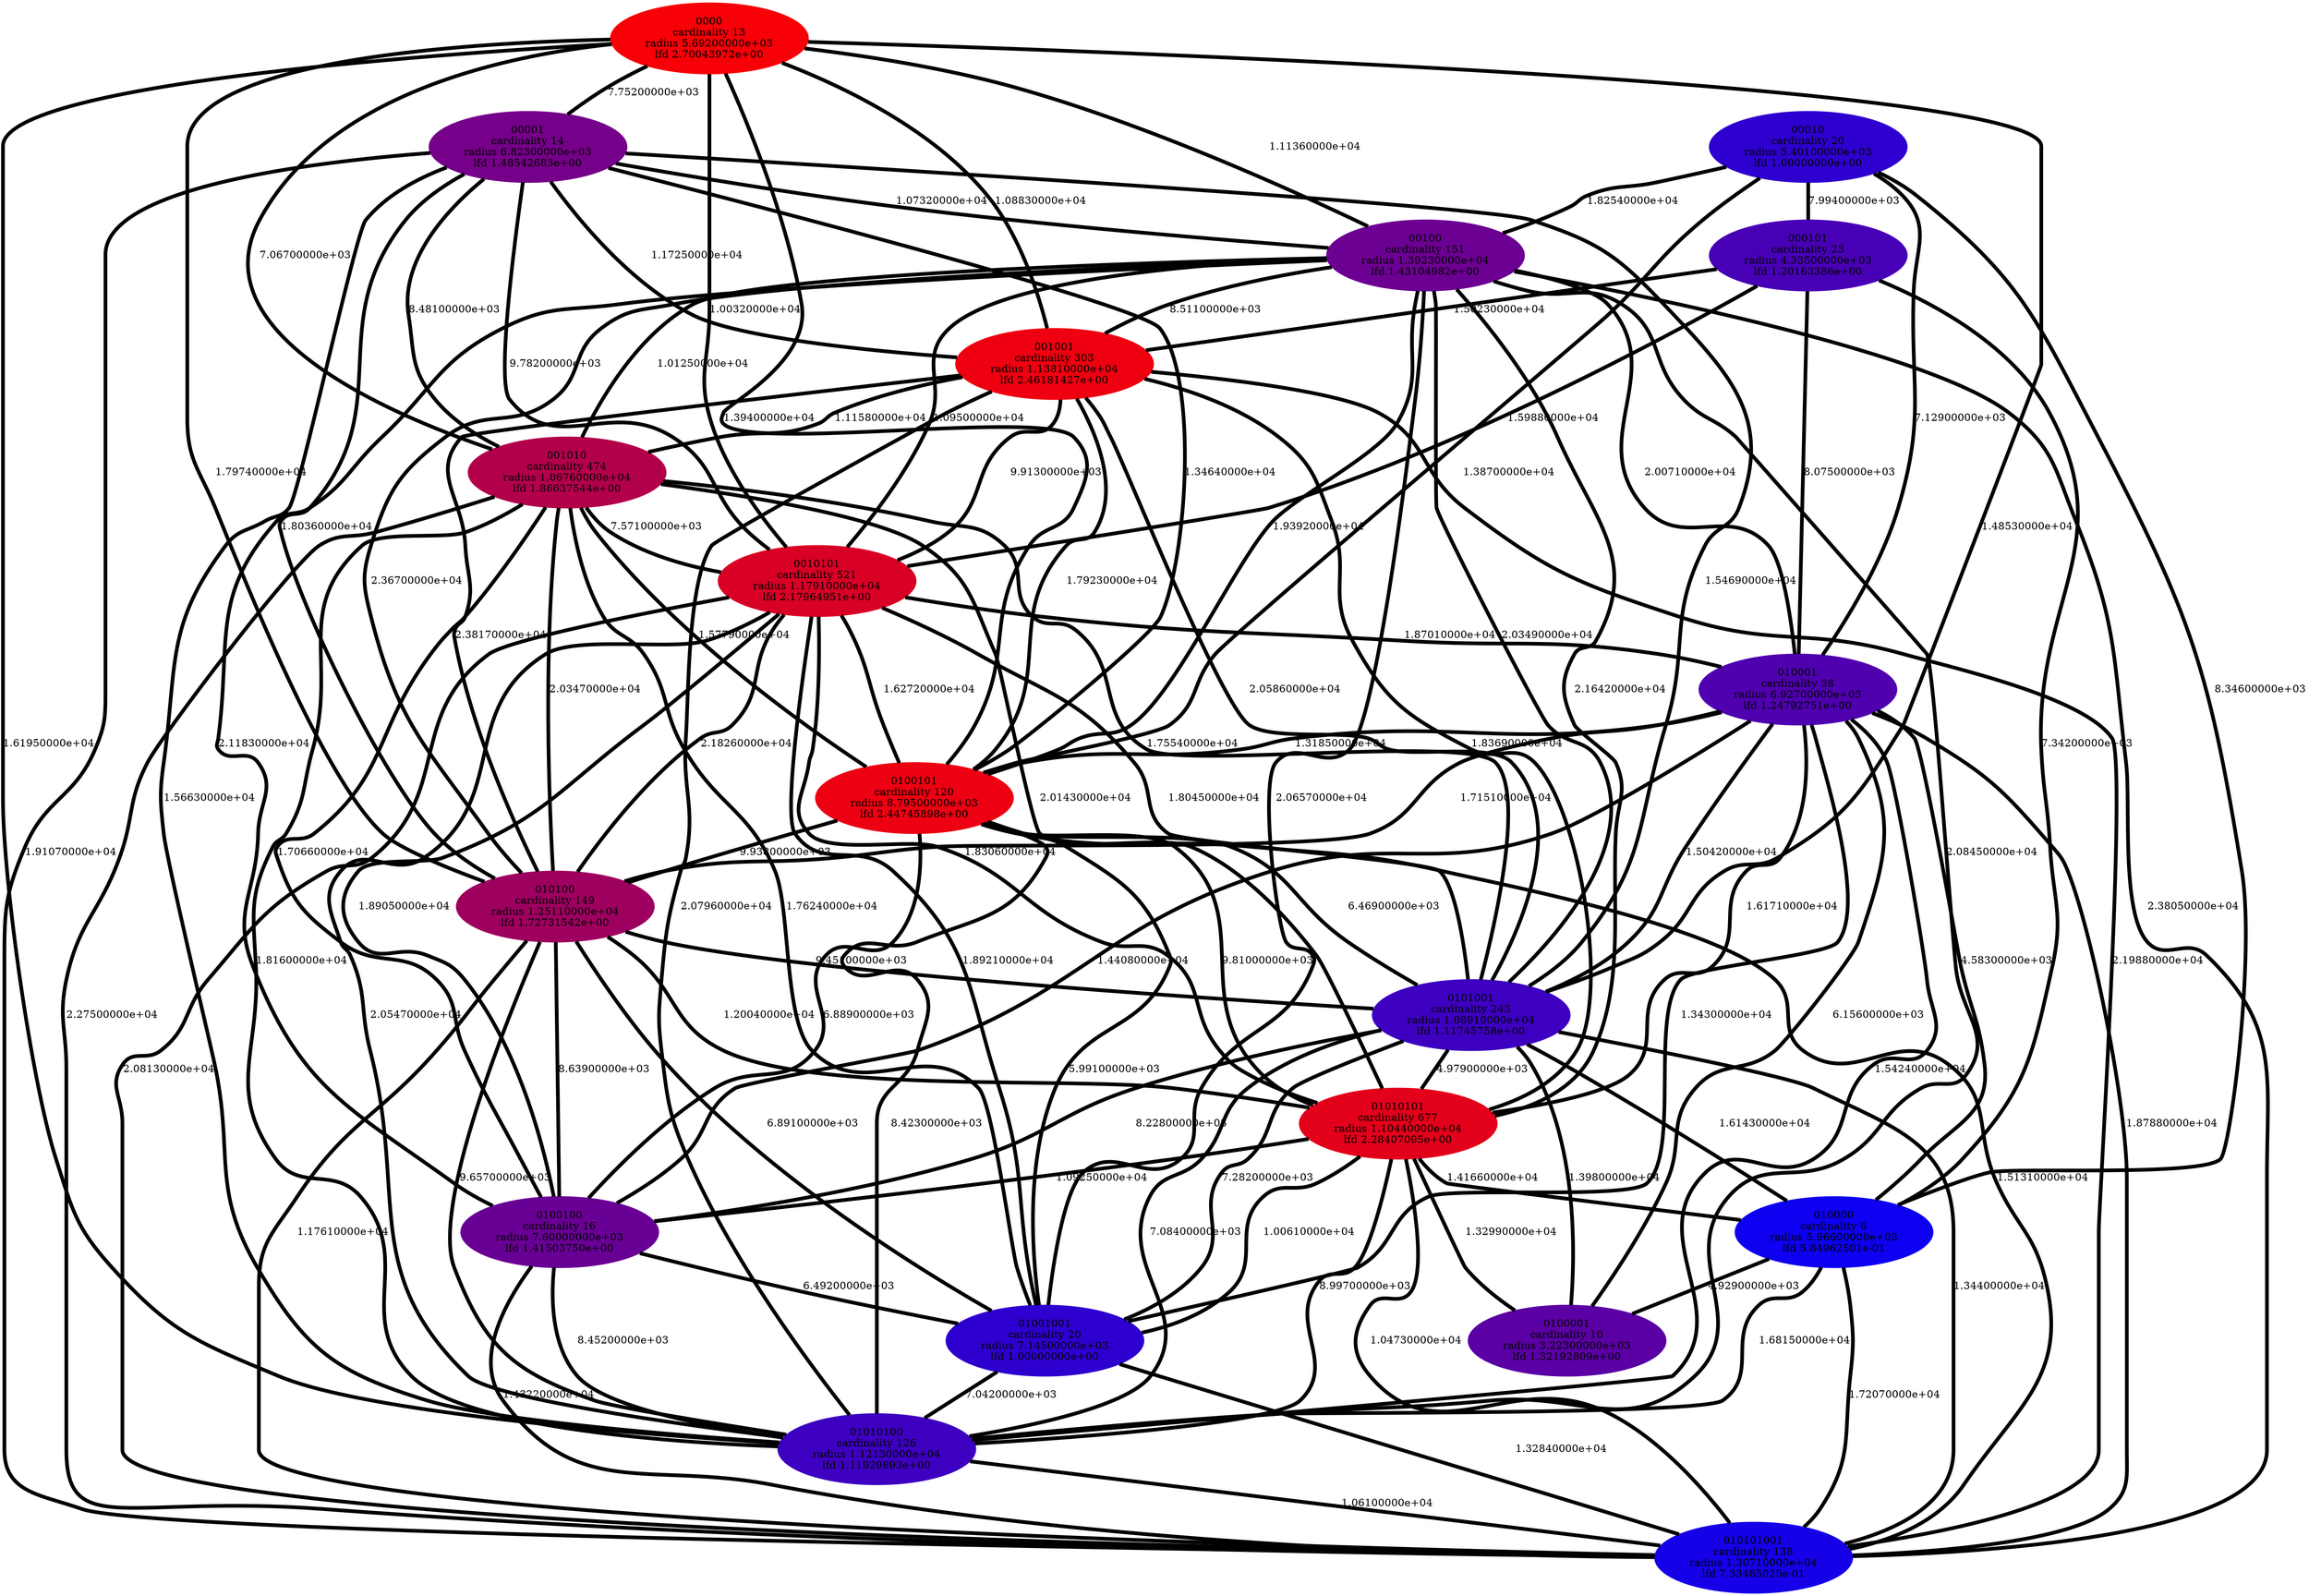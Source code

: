 graph stationary_probabilities_optimal_19 {
    edge[style=solid, penwidth="5", labeldistance="10"]
    00001 [label="00001\ncardinality 14\nradius 6.82300000e+03\nlfd 1.48542683e+00", color="#750089", style="filled"]
    000101 [label="000101\ncardinality 23\nradius 4.33500000e+03\nlfd 1.20163386e+00", color="#4800B6", style="filled"]
    01010100 [label="01010100\ncardinality 126\nradius 1.12130000e+04\nlfd 1.11929893e+00", color="#3D00C1", style="filled"]
    00100 [label="00100\ncardinality 151\nradius 1.39230000e+04\nlfd 1.43104982e+00", color="#6C0092", style="filled"]
    0101001 [label="0101001\ncardinality 243\nradius 1.08910000e+04\nlfd 1.11745758e+00", color="#3D00C1", style="filled"]
    0100001 [label="0100001\ncardinality 10\nradius 3.22300000e+03\nlfd 1.32192809e+00", color="#5A00A4", style="filled"]
    0100100 [label="0100100\ncardinality 16\nradius 7.60000000e+03\nlfd 1.41503750e+00", color="#690095", style="filled"]
    010100 [label="010100\ncardinality 149\nradius 1.25110000e+04\nlfd 1.72731542e+00", color="#9E0060", style="filled"]
    001010 [label="001010\ncardinality 474\nradius 1.06760000e+04\nlfd 1.86637544e+00", color="#B3004B", style="filled"]
    010001 [label="010001\ncardinality 38\nradius 6.92700000e+03\nlfd 1.24792751e+00", color="#4F00AF", style="filled"]
    01010101 [label="01010101\ncardinality 677\nradius 1.10440000e+04\nlfd 2.28407095e+00", color="#E3001B", style="filled"]
    01001001 [label="01001001\ncardinality 20\nradius 7.14500000e+03\nlfd 1.00000000e+00", color="#2E00D0", style="filled"]
    010101001 [label="010101001\ncardinality 138\nradius 1.30710000e+04\nlfd 7.33485025e-01", color="#1600E8", style="filled"]
    0010101 [label="0010101\ncardinality 521\nradius 1.17910000e+04\nlfd 2.17964951e+00", color="#D90025", style="filled"]
    0100101 [label="0100101\ncardinality 120\nradius 8.79500000e+03\nlfd 2.44745898e+00", color="#ED0011", style="filled"]
    0000 [label="0000\ncardinality 13\nradius 5.69200000e+03\nlfd 2.70043972e+00", color="#F70007", style="filled"]
    00010 [label="00010\ncardinality 20\nradius 5.40100000e+03\nlfd 1.00000000e+00", color="#2E00D0", style="filled"]
    010000 [label="010000\ncardinality 6\nradius 5.96600000e+03\nlfd 5.84962501e-01", color="#0E00F0", style="filled"]
    001001 [label="001001\ncardinality 303\nradius 1.13810000e+04\nlfd 2.46181427e+00", color="#EE0010", style="filled"]
    0010101 -- 010100 [label="2.18260000e+04"]
    010001 -- 0100101 [label="1.31850000e+04"]
    00001 -- 001010 [label="8.48100000e+03"]
    00001 -- 010100 [label="1.80360000e+04"]
    001010 -- 0100100 [label="1.70660000e+04"]
    0100100 -- 010101001 [label="1.43220000e+04"]
    010000 -- 010101001 [label="1.72070000e+04"]
    001010 -- 0101001 [label="1.75540000e+04"]
    0100101 -- 0101001 [label="6.46900000e+03"]
    001010 -- 01010101 [label="2.01430000e+04"]
    010001 -- 010000 [label="4.58300000e+03"]
    0100100 -- 01001001 [label="6.49200000e+03"]
    01010101 -- 010000 [label="1.41660000e+04"]
    0000 -- 0101001 [label="1.48530000e+04"]
    00001 -- 001001 [label="1.17250000e+04"]
    00100 -- 01001001 [label="2.06570000e+04"]
    0100101 -- 01010101 [label="9.81000000e+03"]
    0000 -- 001010 [label="7.06700000e+03"]
    0100100 -- 01010100 [label="8.45200000e+03"]
    001010 -- 01010100 [label="1.81600000e+04"]
    0010101 -- 01010101 [label="1.83060000e+04"]
    00100 -- 0010101 [label="1.09500000e+04"]
    010001 -- 0100001 [label="6.15600000e+03"]
    0100101 -- 0100100 [label="6.88900000e+03"]
    001010 -- 01001001 [label="1.76240000e+04"]
    00001 -- 0101001 [label="1.54690000e+04"]
    0010101 -- 01010100 [label="2.05470000e+04"]
    000101 -- 0010101 [label="1.59880000e+04"]
    0010101 -- 0100100 [label="1.89050000e+04"]
    0000 -- 01010100 [label="1.61950000e+04"]
    00010 -- 0100101 [label="1.38700000e+04"]
    010100 -- 0100100 [label="8.63900000e+03"]
    00001 -- 0010101 [label="9.78200000e+03"]
    001001 -- 010100 [label="2.38170000e+04"]
    0000 -- 0010101 [label="1.00320000e+04"]
    00100 -- 01010101 [label="2.16420000e+04"]
    00010 -- 00100 [label="1.82540000e+04"]
    010000 -- 01010100 [label="1.68150000e+04"]
    0010101 -- 0101001 [label="1.80450000e+04"]
    010001 -- 010101001 [label="1.87880000e+04"]
    001001 -- 001010 [label="1.11580000e+04"]
    0101001 -- 01010101 [label="4.97900000e+03"]
    0010101 -- 0100101 [label="1.62720000e+04"]
    010100 -- 01010101 [label="1.20040000e+04"]
    0010101 -- 010001 [label="1.87010000e+04"]
    010001 -- 0101001 [label="1.50420000e+04"]
    001010 -- 010101001 [label="2.27500000e+04"]
    01010100 -- 010101001 [label="1.06100000e+04"]
    010100 -- 010101001 [label="1.17610000e+04"]
    0000 -- 001001 [label="1.08830000e+04"]
    01010101 -- 0100100 [label="1.09250000e+04"]
    0010101 -- 01001001 [label="1.89210000e+04"]
    01010101 -- 01001001 [label="1.00610000e+04"]
    0100101 -- 010101001 [label="1.51310000e+04"]
    0000 -- 00100 [label="1.11360000e+04"]
    00100 -- 010001 [label="2.00710000e+04"]
    0101001 -- 0100100 [label="8.22800000e+03"]
    001010 -- 0100101 [label="1.57790000e+04"]
    0100101 -- 01001001 [label="5.99100000e+03"]
    01010101 -- 0100001 [label="1.32990000e+04"]
    0010101 -- 010101001 [label="2.08130000e+04"]
    001001 -- 010101001 [label="2.19880000e+04"]
    00100 -- 010101001 [label="2.38050000e+04"]
    001001 -- 0010101 [label="9.91300000e+03"]
    001010 -- 0010101 [label="7.57100000e+03"]
    000101 -- 010001 [label="8.07500000e+03"]
    00001 -- 010101001 [label="1.91070000e+04"]
    00001 -- 00100 [label="1.07320000e+04"]
    01001001 -- 01010100 [label="7.04200000e+03"]
    010100 -- 01010100 [label="9.65700000e+03"]
    00100 -- 0101001 [label="2.03490000e+04"]
    00010 -- 000101 [label="7.99400000e+03"]
    000101 -- 010000 [label="7.34200000e+03"]
    010001 -- 010100 [label="1.71510000e+04"]
    0101001 -- 010101001 [label="1.34400000e+04"]
    01001001 -- 010101001 [label="1.32840000e+04"]
    00001 -- 01010100 [label="1.56630000e+04"]
    001001 -- 0100101 [label="1.79230000e+04"]
    00100 -- 01010100 [label="2.08450000e+04"]
    00100 -- 001001 [label="8.51100000e+03"]
    00010 -- 010001 [label="7.12900000e+03"]
    01010101 -- 010101001 [label="1.04730000e+04"]
    0000 -- 00001 [label="7.75200000e+03"]
    001001 -- 01010100 [label="2.07960000e+04"]
    0100101 -- 010100 [label="9.93800000e+03"]
    001001 -- 01010101 [label="1.83690000e+04"]
    0101001 -- 01010100 [label="7.08400000e+03"]
    001010 -- 010100 [label="2.03470000e+04"]
    010001 -- 01010101 [label="1.61710000e+04"]
    010000 -- 0100001 [label="4.92900000e+03"]
    001001 -- 0101001 [label="2.05860000e+04"]
    00010 -- 010000 [label="8.34600000e+03"]
    0100101 -- 01010100 [label="8.42300000e+03"]
    010100 -- 01001001 [label="6.89100000e+03"]
    010001 -- 0100100 [label="1.44080000e+04"]
    00001 -- 0100101 [label="1.34640000e+04"]
    010001 -- 01010100 [label="1.54240000e+04"]
    00100 -- 0100101 [label="1.93920000e+04"]
    00100 -- 010100 [label="2.36700000e+04"]
    010001 -- 01001001 [label="1.34300000e+04"]
    0000 -- 010100 [label="1.79740000e+04"]
    000101 -- 001001 [label="1.50230000e+04"]
    0000 -- 0100101 [label="1.39400000e+04"]
    010100 -- 0101001 [label="9.45100000e+03"]
    0101001 -- 010000 [label="1.61430000e+04"]
    0101001 -- 01001001 [label="7.28200000e+03"]
    01010101 -- 01010100 [label="8.99700000e+03"]
    00100 -- 0100100 [label="2.11830000e+04"]
    00100 -- 001010 [label="1.01250000e+04"]
    0101001 -- 0100001 [label="1.39800000e+04"]
}
